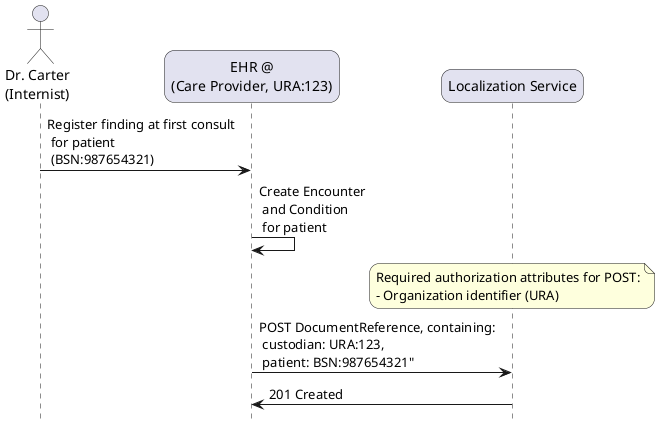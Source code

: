 @startuml localization-internist-registration

skinparam roundcorner 20
skinparam defaultFontName Arial 
hide footbox

!pragma teoz true

actor "Dr. Carter\n(Internist)" as doctor
participant "EHR @\n(Care Provider, URA:123)" as ehr
' participant "Pseudonymisation\nService" as pseudonymisation
participant "Localization Service" as nvi

doctor -> ehr: Register finding at first consult\n for patient\n (BSN:987654321)
ehr -> ehr: Create Encounter\n and Condition\n for patient
' ehr -> pseudonymisation: Request pseudoBsn for patient
' return pseudonym=3f5c8b2e9a1d4

note over nvi
  Required authorization attributes for POST:
  - Organization identifier (URA)
  ' Use of **pseudonymized** patient identifier 
  '  (pseudoBsn) is out of scope for this diagram
end note

ehr -> nvi: POST DocumentReference, containing:\n custodian: URA:123,\n patient: BSN:987654321"

nvi -> ehr: 201 Created

@enduml
